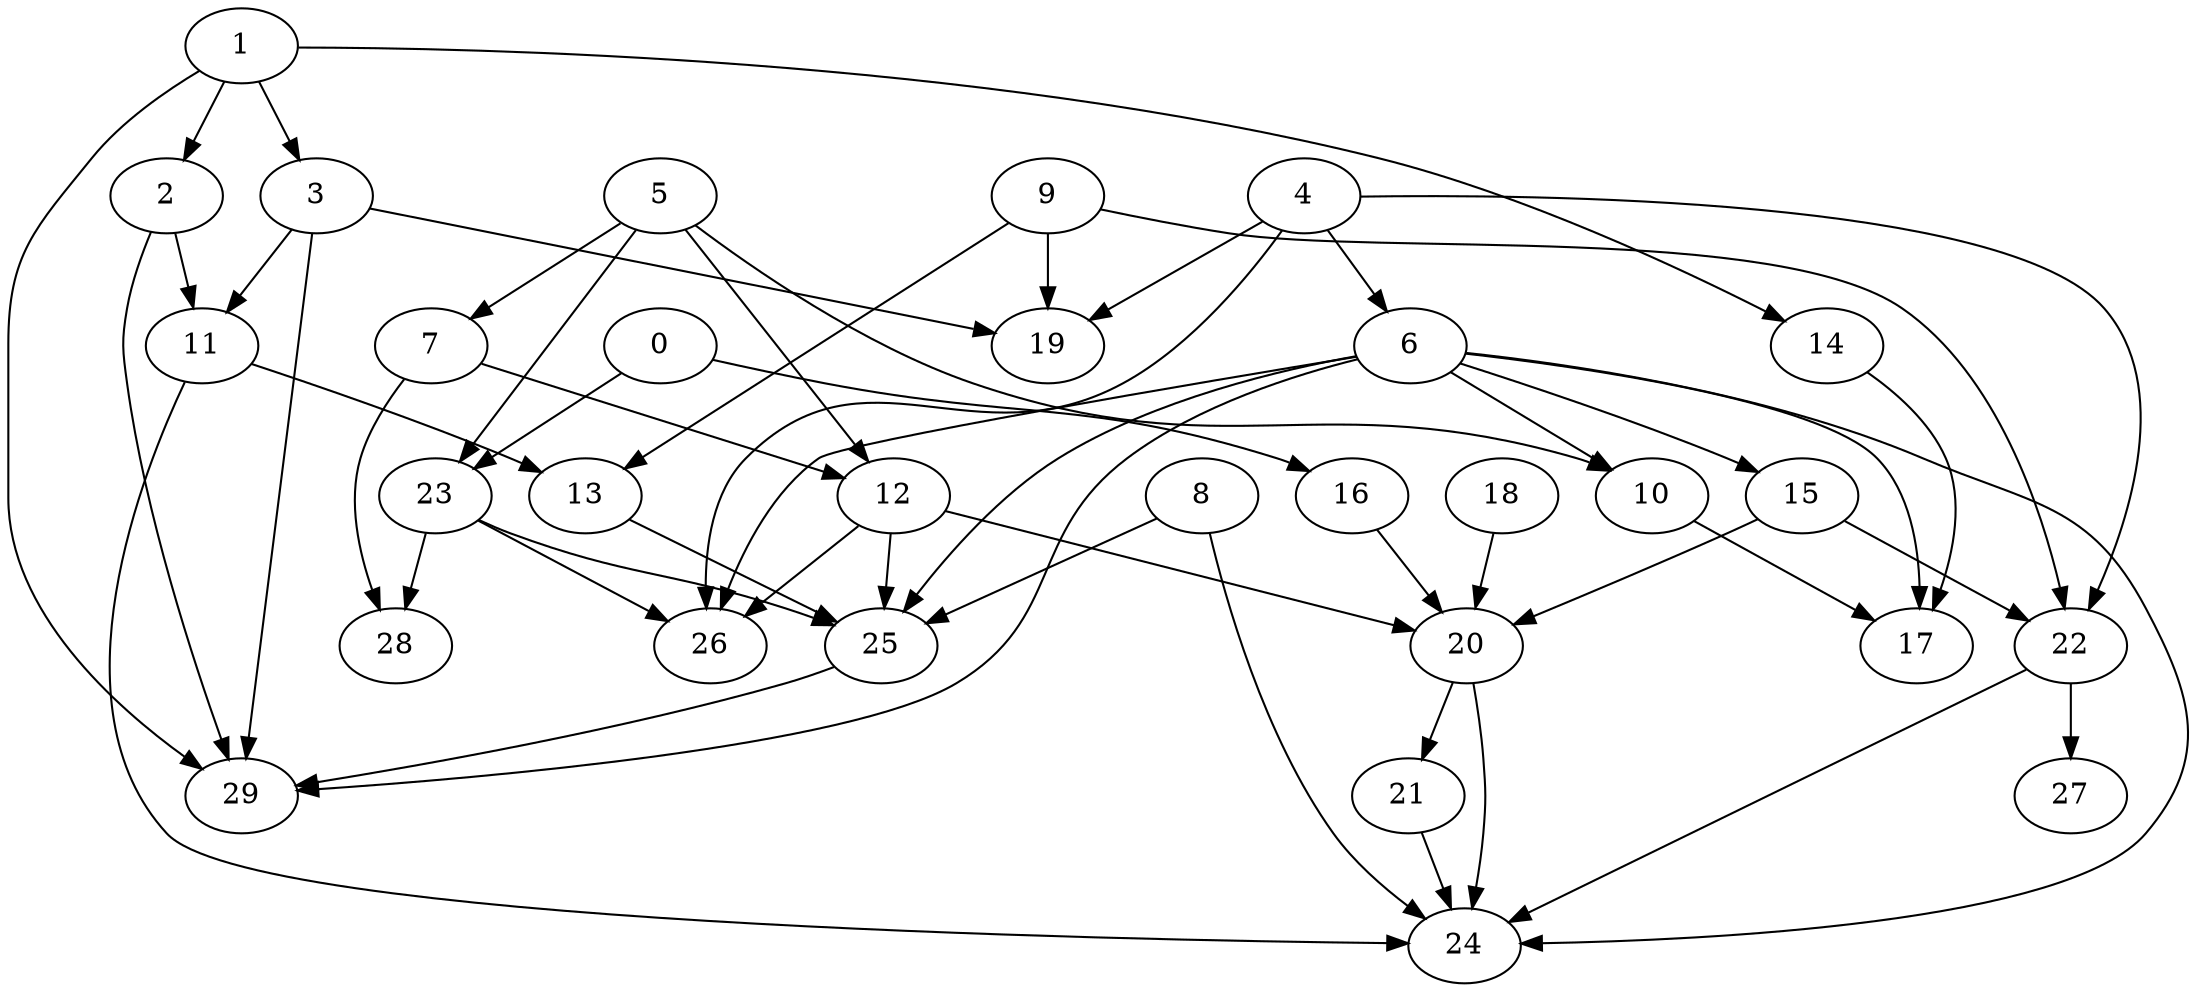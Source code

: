 digraph "Random_Nodes_30_Density_1.80_CCR_1.00_WeightType_Random" {
	graph ["Duplicate states"=0,
		GraphType=Random,
		"Max states in OPEN"=0,
		Modes="120000ms; topo-ordered tasks, ; Pruning: task equivalence, fixed order ready list, ; F-value: ; Optimisation: best schedule length (\
SL) optimisation on equal, ",
		NumberOfTasks=30,
		"Pruned using list schedule length"=36408770,
		"States removed from OPEN"=0,
		TargetSystem="Homogeneous-4",
		"Time to schedule (ms)"=44875,
		"Total idle time"=2,
		"Total schedule length"=79,
		"Total sequential time"=313,
		"Total states created"=245133469
	];
	1	["Finish time"=5,
		Processor=0,
		"Start time"=0,
		Weight=5];
	3	["Finish time"=34,
		Processor=2,
		"Start time"=17,
		Weight=17];
	1 -> 3	[Weight=9];
	2	["Finish time"=24,
		Processor=3,
		"Start time"=7,
		Weight=17];
	1 -> 2	[Weight=2];
	14	["Finish time"=56,
		Processor=3,
		"Start time"=41,
		Weight=15];
	1 -> 14	[Weight=5];
	29	["Finish time"=78,
		Processor=2,
		"Start time"=71,
		Weight=7];
	1 -> 29	[Weight=2];
	4	["Finish time"=13,
		Processor=1,
		"Start time"=0,
		Weight=13];
	6	["Finish time"=29,
		Processor=3,
		"Start time"=24,
		Weight=5];
	4 -> 6	[Weight=4];
	22	["Finish time"=55,
		Processor=0,
		"Start time"=50,
		Weight=5];
	4 -> 22	[Weight=10];
	19	["Finish time"=79,
		Processor=0,
		"Start time"=67,
		Weight=12];
	4 -> 19	[Weight=7];
	26	["Finish time"=64,
		Processor=3,
		"Start time"=56,
		Weight=8];
	4 -> 26	[Weight=7];
	5	["Finish time"=12,
		Processor=2,
		"Start time"=0,
		Weight=12];
	7	["Finish time"=38,
		Processor=1,
		"Start time"=30,
		Weight=8];
	5 -> 7	[Weight=9];
	12	["Finish time"=43,
		Processor=1,
		"Start time"=38,
		Weight=5];
	5 -> 12	[Weight=2];
	23	["Finish time"=40,
		Processor=0,
		"Start time"=23,
		Weight=17];
	5 -> 23	[Weight=7];
	10	["Finish time"=50,
		Processor=0,
		"Start time"=40,
		Weight=10];
	5 -> 10	[Weight=5];
	11	["Finish time"=46,
		Processor=2,
		"Start time"=34,
		Weight=12];
	3 -> 11	[Weight=9];
	3 -> 19	[Weight=3];
	3 -> 29	[Weight=7];
	2 -> 11	[Weight=7];
	2 -> 29	[Weight=6];
	0	["Finish time"=5,
		Processor=3,
		"Start time"=0,
		Weight=5];
	16	["Finish time"=23,
		Processor=0,
		"Start time"=15,
		Weight=8];
	0 -> 16	[Weight=9];
	0 -> 23	[Weight=4];
	15	["Finish time"=41,
		Processor=3,
		"Start time"=29,
		Weight=12];
	6 -> 15	[Weight=8];
	25	["Finish time"=71,
		Processor=2,
		"Start time"=54,
		Weight=17];
	6 -> 25	[Weight=2];
	6 -> 10	[Weight=3];
	17	["Finish time"=79,
		Processor=3,
		"Start time"=64,
		Weight=15];
	6 -> 17	[Weight=9];
	24	["Finish time"=79,
		Processor=1,
		"Start time"=66,
		Weight=13];
	6 -> 24	[Weight=4];
	6 -> 26	[Weight=6];
	6 -> 29	[Weight=3];
	7 -> 12	[Weight=4];
	28	["Finish time"=67,
		Processor=0,
		"Start time"=55,
		Weight=12];
	7 -> 28	[Weight=8];
	9	["Finish time"=30,
		Processor=1,
		"Start time"=13,
		Weight=17];
	13	["Finish time"=54,
		Processor=2,
		"Start time"=46,
		Weight=8];
	9 -> 13	[Weight=8];
	9 -> 22	[Weight=4];
	9 -> 19	[Weight=7];
	20	["Finish time"=60,
		Processor=1,
		"Start time"=43,
		Weight=17];
	16 -> 20	[Weight=8];
	11 -> 13	[Weight=10];
	11 -> 24	[Weight=8];
	15 -> 20	[Weight=2];
	15 -> 22	[Weight=8];
	18	["Finish time"=15,
		Processor=0,
		"Start time"=5,
		Weight=10];
	18 -> 20	[Weight=4];
	12 -> 20	[Weight=6];
	12 -> 25	[Weight=5];
	12 -> 26	[Weight=6];
	21	["Finish time"=66,
		Processor=1,
		"Start time"=63,
		Weight=3];
	20 -> 21	[Weight=9];
	20 -> 24	[Weight=3];
	23 -> 25	[Weight=3];
	23 -> 28	[Weight=5];
	23 -> 26	[Weight=6];
	13 -> 25	[Weight=6];
	8	["Finish time"=17,
		Processor=2,
		"Start time"=12,
		Weight=5];
	8 -> 25	[Weight=7];
	8 -> 24	[Weight=9];
	14 -> 17	[Weight=4];
	25 -> 29	[Weight=7];
	10 -> 17	[Weight=4];
	21 -> 24	[Weight=10];
	22 -> 24	[Weight=2];
	27	["Finish time"=63,
		Processor=1,
		"Start time"=60,
		Weight=3];
	22 -> 27	[Weight=2];
}
